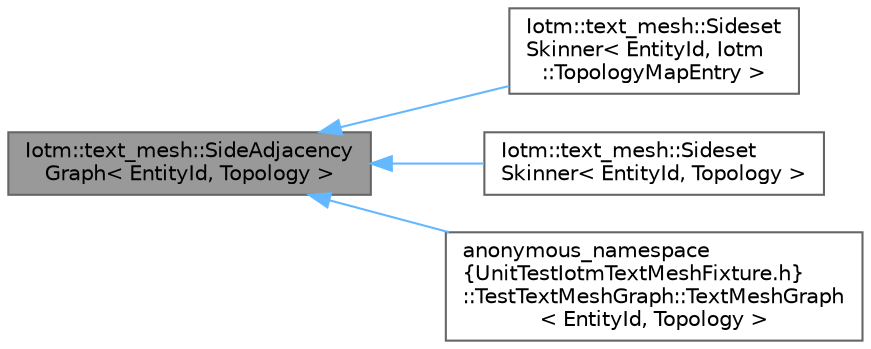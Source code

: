 digraph "Iotm::text_mesh::SideAdjacencyGraph&lt; EntityId, Topology &gt;"
{
 // INTERACTIVE_SVG=YES
 // LATEX_PDF_SIZE
  bgcolor="transparent";
  edge [fontname=Helvetica,fontsize=10,labelfontname=Helvetica,labelfontsize=10];
  node [fontname=Helvetica,fontsize=10,shape=box,height=0.2,width=0.4];
  rankdir="LR";
  Node1 [id="Node000001",label="Iotm::text_mesh::SideAdjacency\lGraph\< EntityId, Topology \>",height=0.2,width=0.4,color="gray40", fillcolor="grey60", style="filled", fontcolor="black",tooltip=" "];
  Node1 -> Node2 [id="edge1_Node000001_Node000002",dir="back",color="steelblue1",style="solid",tooltip=" "];
  Node2 [id="Node000002",label="Iotm::text_mesh::Sideset\lSkinner\< EntityId, Iotm\l::TopologyMapEntry \>",height=0.2,width=0.4,color="gray40", fillcolor="white", style="filled",URL="$classIotm_1_1text__mesh_1_1SidesetSkinner.html",tooltip=" "];
  Node1 -> Node3 [id="edge2_Node000001_Node000003",dir="back",color="steelblue1",style="solid",tooltip=" "];
  Node3 [id="Node000003",label="Iotm::text_mesh::Sideset\lSkinner\< EntityId, Topology \>",height=0.2,width=0.4,color="gray40", fillcolor="white", style="filled",URL="$classIotm_1_1text__mesh_1_1SidesetSkinner.html",tooltip=" "];
  Node1 -> Node4 [id="edge3_Node000001_Node000004",dir="back",color="steelblue1",style="solid",tooltip=" "];
  Node4 [id="Node000004",label="anonymous_namespace\l\{UnitTestIotmTextMeshFixture.h\}\l::TestTextMeshGraph::TextMeshGraph\l\< EntityId, Topology \>",height=0.2,width=0.4,color="gray40", fillcolor="white", style="filled",URL="$classanonymous__namespace_02UnitTestIotmTextMeshFixture_8h_03_1_1TestTextMeshGraph_1_1TextMeshGraph.html",tooltip=" "];
}
